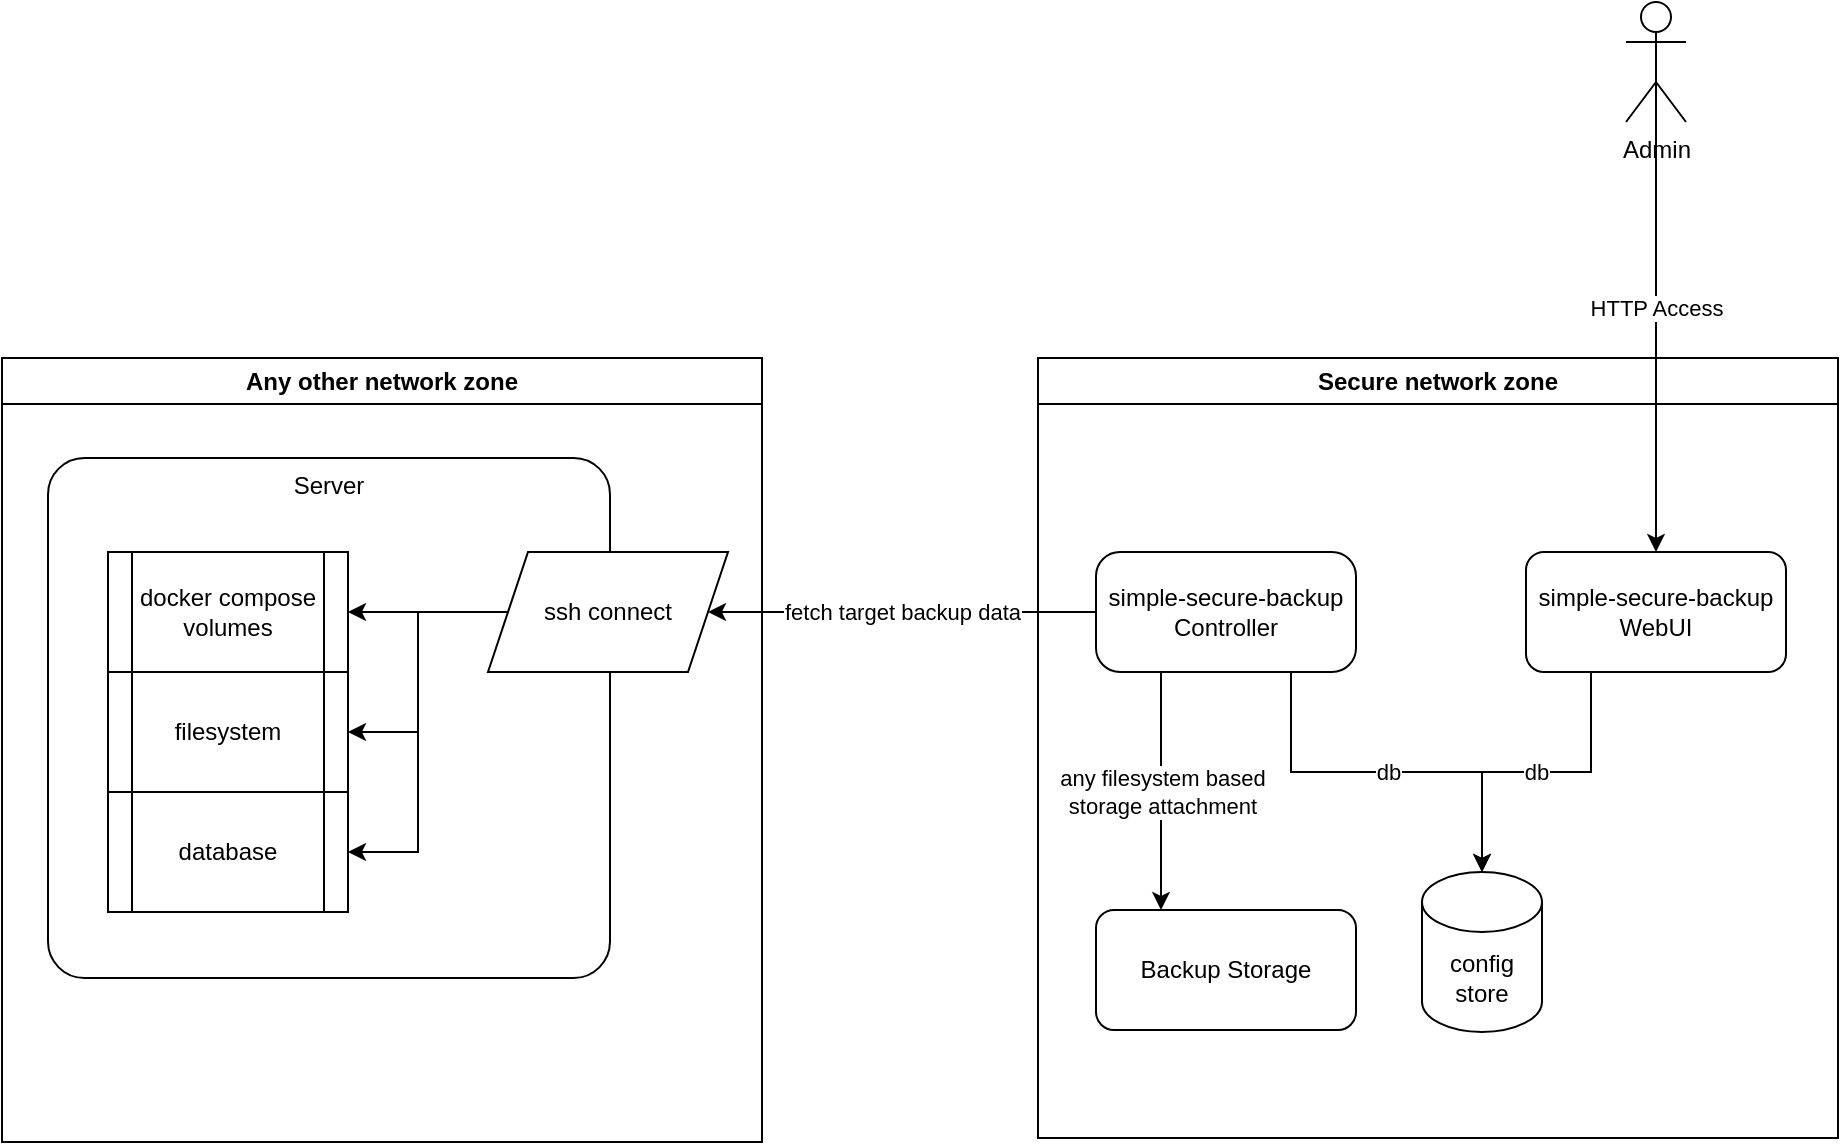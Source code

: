 <mxfile version="22.1.17" type="github">
  <diagram name="Seite-1" id="i9KQZ9D_89Ocbi1L_LJ9">
    <mxGraphModel dx="2261" dy="754" grid="1" gridSize="10" guides="1" tooltips="1" connect="1" arrows="1" fold="1" page="1" pageScale="1" pageWidth="827" pageHeight="1169" math="0" shadow="0">
      <root>
        <mxCell id="0" />
        <mxCell id="1" parent="0" />
        <mxCell id="nM1pig36FVvHw8UYPWbk-1" value="Secure network zone" style="swimlane;whiteSpace=wrap;html=1;" parent="1" vertex="1">
          <mxGeometry x="-262" y="248" width="400" height="390" as="geometry">
            <mxRectangle x="-262" y="248" width="160" height="30" as="alternateBounds" />
          </mxGeometry>
        </mxCell>
        <mxCell id="nM1pig36FVvHw8UYPWbk-29" value="db" style="edgeStyle=orthogonalEdgeStyle;rounded=0;orthogonalLoop=1;jettySize=auto;html=1;exitX=0.75;exitY=1;exitDx=0;exitDy=0;" parent="nM1pig36FVvHw8UYPWbk-1" source="nM1pig36FVvHw8UYPWbk-2" target="nM1pig36FVvHw8UYPWbk-28" edge="1">
          <mxGeometry relative="1" as="geometry" />
        </mxCell>
        <mxCell id="nM1pig36FVvHw8UYPWbk-2" value="simple-secure-backup Controller" style="rounded=1;whiteSpace=wrap;html=1;arcSize=20;" parent="nM1pig36FVvHw8UYPWbk-1" vertex="1">
          <mxGeometry x="29" y="97" width="130" height="60" as="geometry" />
        </mxCell>
        <mxCell id="nM1pig36FVvHw8UYPWbk-3" value="Backup Storage" style="rounded=1;whiteSpace=wrap;html=1;rotation=0;" parent="nM1pig36FVvHw8UYPWbk-1" vertex="1">
          <mxGeometry x="29" y="276" width="130" height="60" as="geometry" />
        </mxCell>
        <mxCell id="nM1pig36FVvHw8UYPWbk-4" value="&lt;div&gt;any filesystem based&lt;/div&gt;&lt;div&gt;storage attachment&lt;br&gt;&lt;/div&gt;" style="endArrow=classic;html=1;rounded=0;entryX=0.25;entryY=0;entryDx=0;entryDy=0;exitX=0.25;exitY=1;exitDx=0;exitDy=0;" parent="nM1pig36FVvHw8UYPWbk-1" source="nM1pig36FVvHw8UYPWbk-2" target="nM1pig36FVvHw8UYPWbk-3" edge="1">
          <mxGeometry width="50" height="50" relative="1" as="geometry">
            <mxPoint x="-141" y="257" as="sourcePoint" />
            <mxPoint x="-91" y="207" as="targetPoint" />
          </mxGeometry>
        </mxCell>
        <mxCell id="nM1pig36FVvHw8UYPWbk-5" value="&lt;div&gt;simple-secure-backup&lt;/div&gt;&lt;div&gt;WebUI&lt;br&gt;&lt;/div&gt;" style="rounded=1;whiteSpace=wrap;html=1;" parent="nM1pig36FVvHw8UYPWbk-1" vertex="1">
          <mxGeometry x="244" y="97" width="130" height="60" as="geometry" />
        </mxCell>
        <mxCell id="nM1pig36FVvHw8UYPWbk-28" value="&lt;div&gt;config&lt;/div&gt;&lt;div&gt;store&lt;br&gt;&lt;/div&gt;" style="shape=cylinder3;whiteSpace=wrap;html=1;boundedLbl=1;backgroundOutline=1;size=15;" parent="nM1pig36FVvHw8UYPWbk-1" vertex="1">
          <mxGeometry x="192" y="257" width="60" height="80" as="geometry" />
        </mxCell>
        <mxCell id="zQfnRUd4QAPtmJri3Gq1-1" value="db" style="edgeStyle=orthogonalEdgeStyle;rounded=0;orthogonalLoop=1;jettySize=auto;html=1;exitX=0.25;exitY=1;exitDx=0;exitDy=0;entryX=0.5;entryY=0;entryDx=0;entryDy=0;entryPerimeter=0;" edge="1" parent="nM1pig36FVvHw8UYPWbk-1" source="nM1pig36FVvHw8UYPWbk-5" target="nM1pig36FVvHw8UYPWbk-28">
          <mxGeometry relative="1" as="geometry" />
        </mxCell>
        <mxCell id="nM1pig36FVvHw8UYPWbk-9" value="HTTP Access" style="edgeStyle=orthogonalEdgeStyle;rounded=0;orthogonalLoop=1;jettySize=auto;html=1;exitX=0.5;exitY=0.5;exitDx=0;exitDy=0;exitPerimeter=0;entryX=0.5;entryY=0;entryDx=0;entryDy=0;" parent="1" source="nM1pig36FVvHw8UYPWbk-8" target="nM1pig36FVvHw8UYPWbk-5" edge="1">
          <mxGeometry relative="1" as="geometry" />
        </mxCell>
        <mxCell id="nM1pig36FVvHw8UYPWbk-8" value="Admin" style="shape=umlActor;verticalLabelPosition=bottom;verticalAlign=top;html=1;outlineConnect=0;" parent="1" vertex="1">
          <mxGeometry x="32" y="70" width="30" height="60" as="geometry" />
        </mxCell>
        <mxCell id="nM1pig36FVvHw8UYPWbk-10" value="Any other network zone" style="swimlane;whiteSpace=wrap;html=1;" parent="1" vertex="1">
          <mxGeometry x="-780" y="248" width="380" height="392" as="geometry">
            <mxRectangle x="-780" y="248" width="170" height="30" as="alternateBounds" />
          </mxGeometry>
        </mxCell>
        <mxCell id="nM1pig36FVvHw8UYPWbk-11" value="Server" style="rounded=1;whiteSpace=wrap;html=1;arcSize=7;verticalAlign=top;" parent="nM1pig36FVvHw8UYPWbk-10" vertex="1">
          <mxGeometry x="23" y="50" width="281" height="260" as="geometry" />
        </mxCell>
        <mxCell id="nM1pig36FVvHw8UYPWbk-17" value="&lt;div&gt;docker compose&lt;/div&gt;&lt;div&gt;volumes&lt;br&gt;&lt;/div&gt;" style="shape=process;whiteSpace=wrap;html=1;backgroundOutline=1;" parent="nM1pig36FVvHw8UYPWbk-10" vertex="1">
          <mxGeometry x="53" y="97" width="120" height="60" as="geometry" />
        </mxCell>
        <mxCell id="nM1pig36FVvHw8UYPWbk-19" value="filesystem" style="shape=process;whiteSpace=wrap;html=1;backgroundOutline=1;" parent="nM1pig36FVvHw8UYPWbk-10" vertex="1">
          <mxGeometry x="53" y="157" width="120" height="60" as="geometry" />
        </mxCell>
        <mxCell id="nM1pig36FVvHw8UYPWbk-20" value="database" style="shape=process;whiteSpace=wrap;html=1;backgroundOutline=1;" parent="nM1pig36FVvHw8UYPWbk-10" vertex="1">
          <mxGeometry x="53" y="217" width="120" height="60" as="geometry" />
        </mxCell>
        <mxCell id="nM1pig36FVvHw8UYPWbk-25" style="edgeStyle=orthogonalEdgeStyle;rounded=0;orthogonalLoop=1;jettySize=auto;html=1;exitX=0;exitY=0.5;exitDx=0;exitDy=0;entryX=1;entryY=0.5;entryDx=0;entryDy=0;" parent="nM1pig36FVvHw8UYPWbk-10" source="nM1pig36FVvHw8UYPWbk-23" target="nM1pig36FVvHw8UYPWbk-17" edge="1">
          <mxGeometry relative="1" as="geometry" />
        </mxCell>
        <mxCell id="nM1pig36FVvHw8UYPWbk-26" style="edgeStyle=orthogonalEdgeStyle;rounded=0;orthogonalLoop=1;jettySize=auto;html=1;exitX=0;exitY=0.5;exitDx=0;exitDy=0;entryX=1;entryY=0.5;entryDx=0;entryDy=0;" parent="nM1pig36FVvHw8UYPWbk-10" source="nM1pig36FVvHw8UYPWbk-23" target="nM1pig36FVvHw8UYPWbk-19" edge="1">
          <mxGeometry relative="1" as="geometry" />
        </mxCell>
        <mxCell id="nM1pig36FVvHw8UYPWbk-27" style="edgeStyle=orthogonalEdgeStyle;rounded=0;orthogonalLoop=1;jettySize=auto;html=1;exitX=0;exitY=0.5;exitDx=0;exitDy=0;entryX=1;entryY=0.5;entryDx=0;entryDy=0;" parent="nM1pig36FVvHw8UYPWbk-10" source="nM1pig36FVvHw8UYPWbk-23" target="nM1pig36FVvHw8UYPWbk-20" edge="1">
          <mxGeometry relative="1" as="geometry" />
        </mxCell>
        <mxCell id="nM1pig36FVvHw8UYPWbk-23" value="ssh connect" style="shape=parallelogram;perimeter=parallelogramPerimeter;whiteSpace=wrap;html=1;fixedSize=1;" parent="nM1pig36FVvHw8UYPWbk-10" vertex="1">
          <mxGeometry x="243" y="97" width="120" height="60" as="geometry" />
        </mxCell>
        <mxCell id="nM1pig36FVvHw8UYPWbk-24" value="fetch target backup data" style="edgeStyle=orthogonalEdgeStyle;rounded=0;orthogonalLoop=1;jettySize=auto;html=1;exitX=0;exitY=0.5;exitDx=0;exitDy=0;" parent="1" source="nM1pig36FVvHw8UYPWbk-2" target="nM1pig36FVvHw8UYPWbk-23" edge="1">
          <mxGeometry relative="1" as="geometry" />
        </mxCell>
      </root>
    </mxGraphModel>
  </diagram>
</mxfile>
